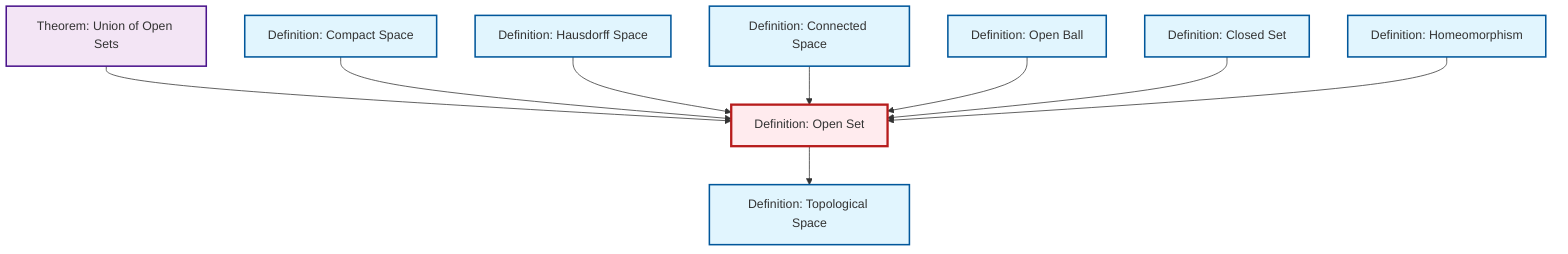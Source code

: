 graph TD
    classDef definition fill:#e1f5fe,stroke:#01579b,stroke-width:2px
    classDef theorem fill:#f3e5f5,stroke:#4a148c,stroke-width:2px
    classDef axiom fill:#fff3e0,stroke:#e65100,stroke-width:2px
    classDef example fill:#e8f5e9,stroke:#1b5e20,stroke-width:2px
    classDef current fill:#ffebee,stroke:#b71c1c,stroke-width:3px
    thm-union-open-sets["Theorem: Union of Open Sets"]:::theorem
    def-topological-space["Definition: Topological Space"]:::definition
    def-compact["Definition: Compact Space"]:::definition
    def-open-ball["Definition: Open Ball"]:::definition
    def-connected["Definition: Connected Space"]:::definition
    def-open-set["Definition: Open Set"]:::definition
    def-homeomorphism["Definition: Homeomorphism"]:::definition
    def-hausdorff["Definition: Hausdorff Space"]:::definition
    def-closed-set["Definition: Closed Set"]:::definition
    thm-union-open-sets --> def-open-set
    def-compact --> def-open-set
    def-open-set --> def-topological-space
    def-hausdorff --> def-open-set
    def-connected --> def-open-set
    def-open-ball --> def-open-set
    def-closed-set --> def-open-set
    def-homeomorphism --> def-open-set
    class def-open-set current